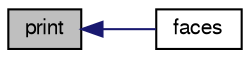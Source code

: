 digraph "print"
{
  bgcolor="transparent";
  edge [fontname="FreeSans",fontsize="10",labelfontname="FreeSans",labelfontsize="10"];
  node [fontname="FreeSans",fontsize="10",shape=record];
  rankdir="LR";
  Node562 [label="print",height=0.2,width=0.4,color="black", fillcolor="grey75", style="filled", fontcolor="black"];
  Node562 -> Node563 [dir="back",color="midnightblue",fontsize="10",style="solid",fontname="FreeSans"];
  Node563 [label="faces",height=0.2,width=0.4,color="black",URL="$a29358.html#aa868d7b4e3ea469f782b898b8982c8af",tooltip="Faces of surface. "];
}
